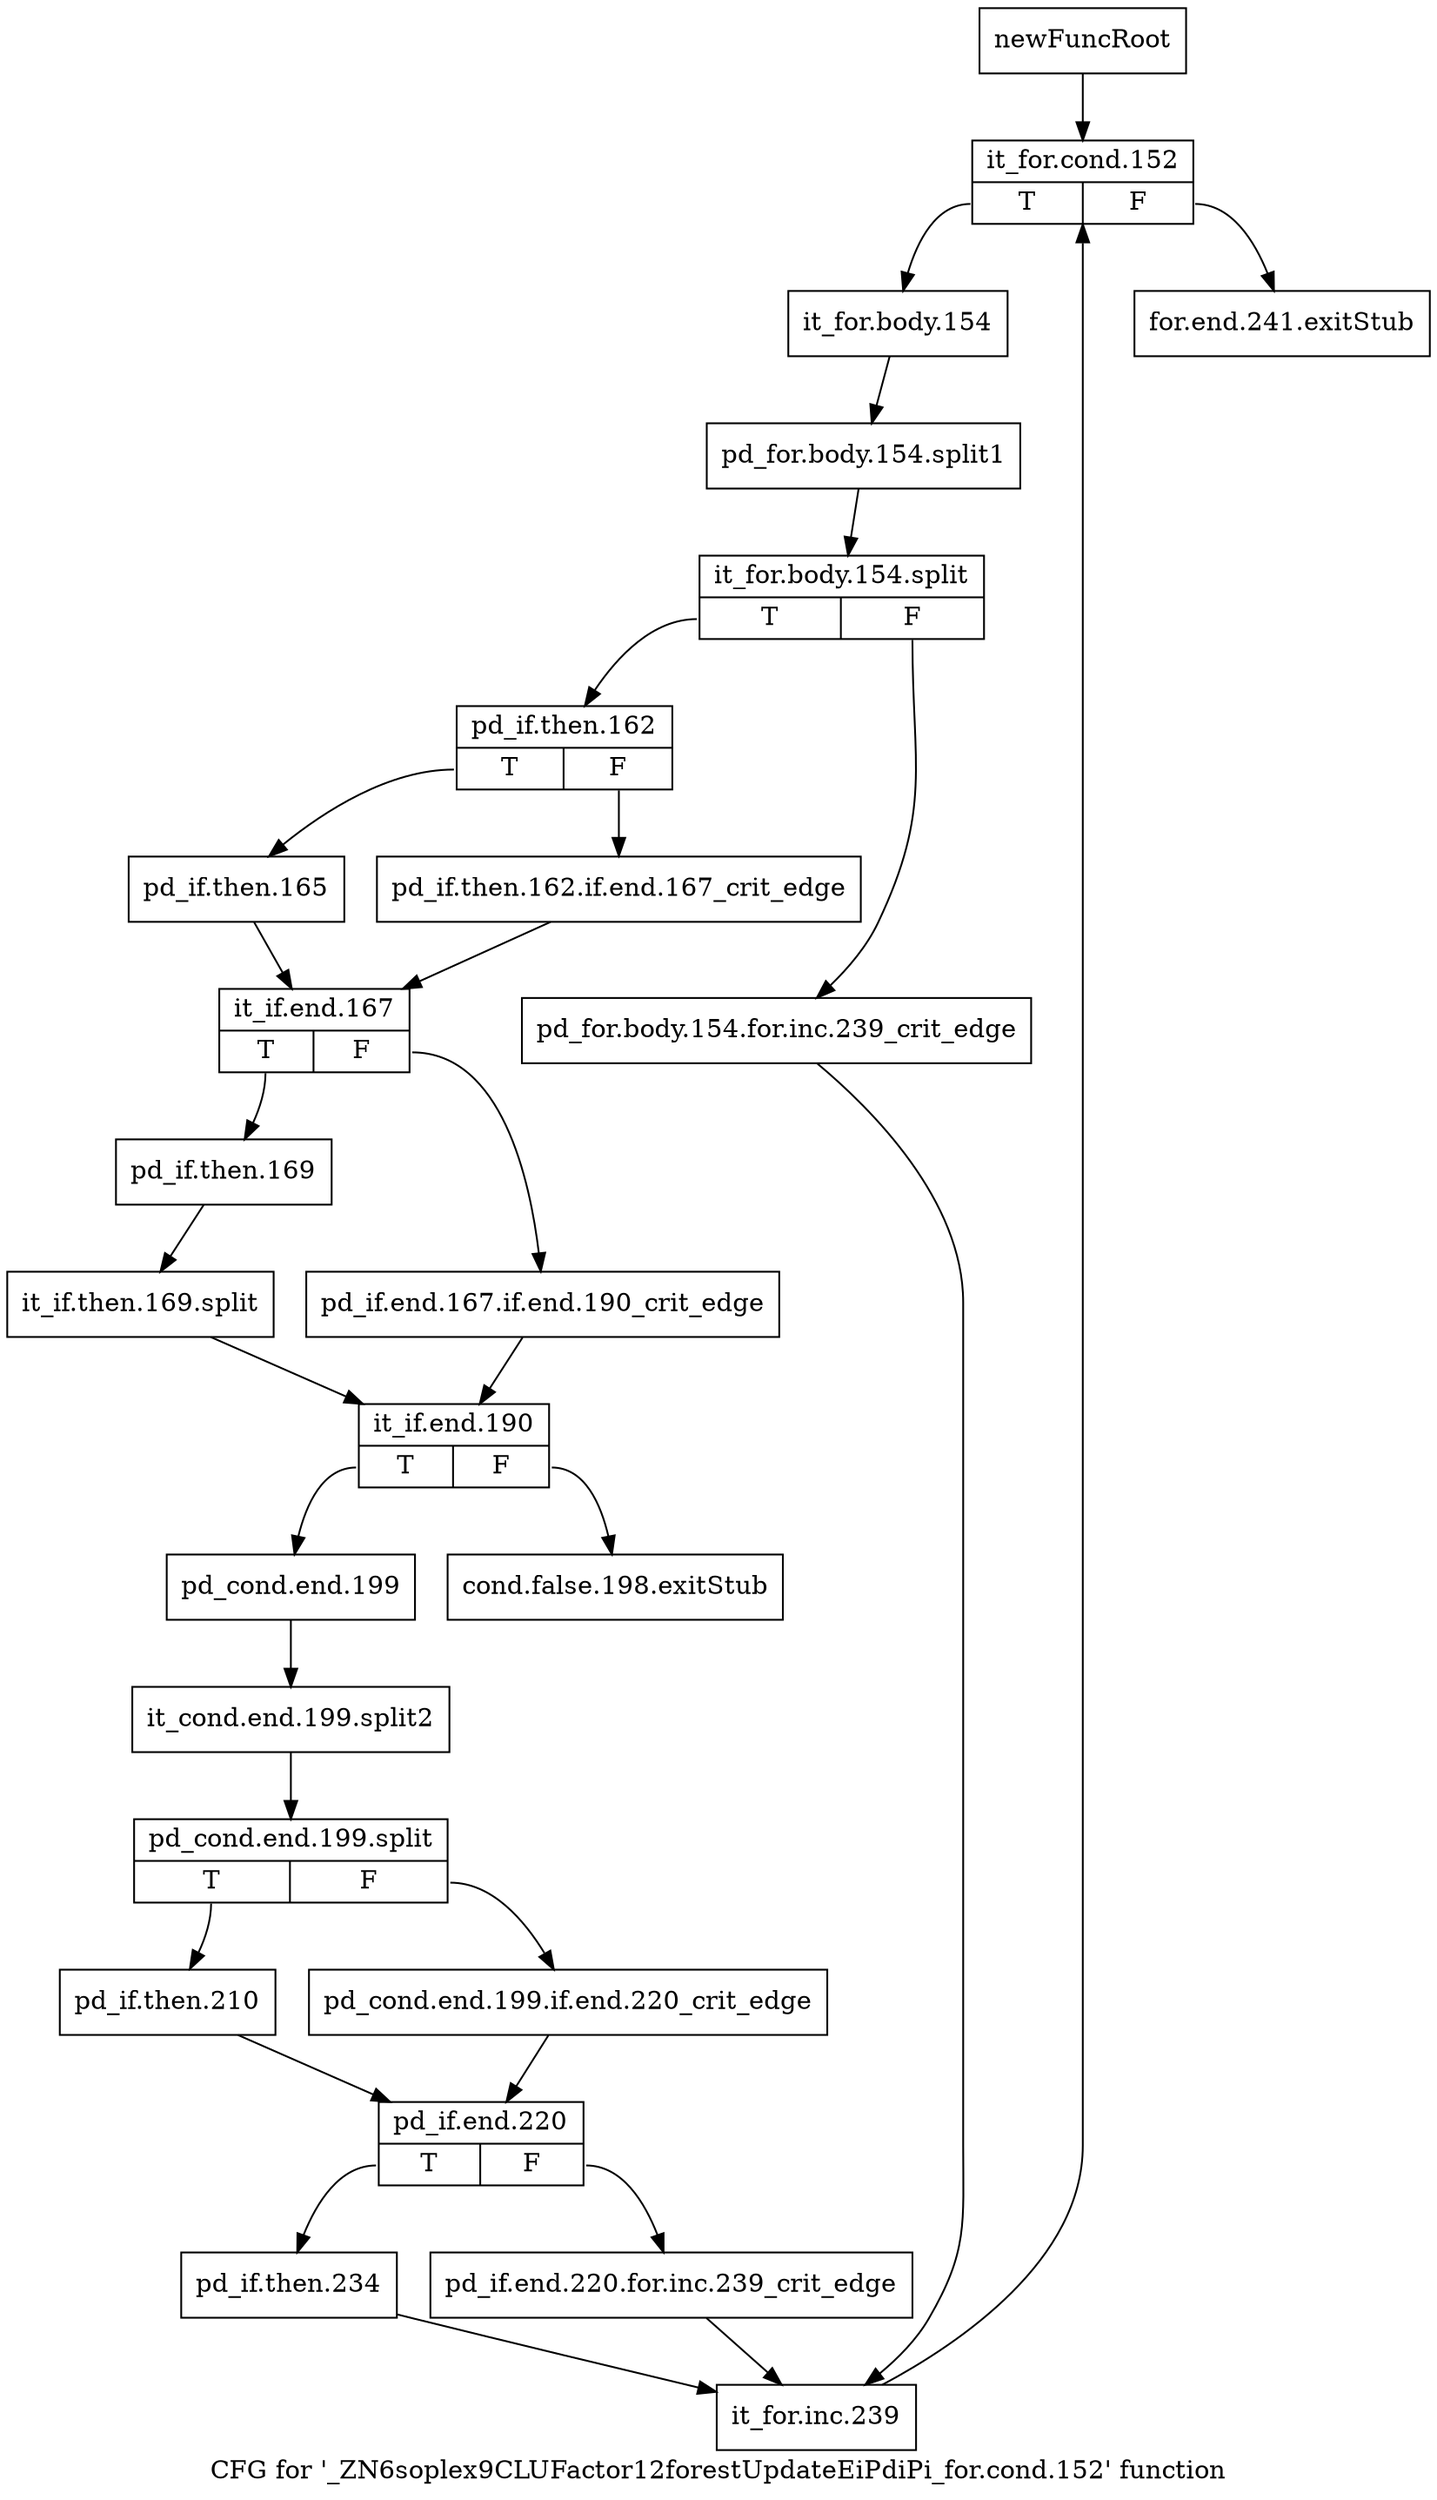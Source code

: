 digraph "CFG for '_ZN6soplex9CLUFactor12forestUpdateEiPdiPi_for.cond.152' function" {
	label="CFG for '_ZN6soplex9CLUFactor12forestUpdateEiPdiPi_for.cond.152' function";

	Node0x2cd4c20 [shape=record,label="{newFuncRoot}"];
	Node0x2cd4c20 -> Node0x2cd4d10;
	Node0x2cd4c70 [shape=record,label="{for.end.241.exitStub}"];
	Node0x2cd4cc0 [shape=record,label="{cond.false.198.exitStub}"];
	Node0x2cd4d10 [shape=record,label="{it_for.cond.152|{<s0>T|<s1>F}}"];
	Node0x2cd4d10:s0 -> Node0x2cd4d60;
	Node0x2cd4d10:s1 -> Node0x2cd4c70;
	Node0x2cd4d60 [shape=record,label="{it_for.body.154}"];
	Node0x2cd4d60 -> Node0x331d070;
	Node0x331d070 [shape=record,label="{pd_for.body.154.split1}"];
	Node0x331d070 -> Node0x331d600;
	Node0x331d600 [shape=record,label="{it_for.body.154.split|{<s0>T|<s1>F}}"];
	Node0x331d600:s0 -> Node0x2cd4e00;
	Node0x331d600:s1 -> Node0x2cd4db0;
	Node0x2cd4db0 [shape=record,label="{pd_for.body.154.for.inc.239_crit_edge}"];
	Node0x2cd4db0 -> Node0x2cd5210;
	Node0x2cd4e00 [shape=record,label="{pd_if.then.162|{<s0>T|<s1>F}}"];
	Node0x2cd4e00:s0 -> Node0x2cd4ea0;
	Node0x2cd4e00:s1 -> Node0x2cd4e50;
	Node0x2cd4e50 [shape=record,label="{pd_if.then.162.if.end.167_crit_edge}"];
	Node0x2cd4e50 -> Node0x2cd4ef0;
	Node0x2cd4ea0 [shape=record,label="{pd_if.then.165}"];
	Node0x2cd4ea0 -> Node0x2cd4ef0;
	Node0x2cd4ef0 [shape=record,label="{it_if.end.167|{<s0>T|<s1>F}}"];
	Node0x2cd4ef0:s0 -> Node0x2cd4f90;
	Node0x2cd4ef0:s1 -> Node0x2cd4f40;
	Node0x2cd4f40 [shape=record,label="{pd_if.end.167.if.end.190_crit_edge}"];
	Node0x2cd4f40 -> Node0x2cd4fe0;
	Node0x2cd4f90 [shape=record,label="{pd_if.then.169}"];
	Node0x2cd4f90 -> Node0x33289a0;
	Node0x33289a0 [shape=record,label="{it_if.then.169.split}"];
	Node0x33289a0 -> Node0x2cd4fe0;
	Node0x2cd4fe0 [shape=record,label="{it_if.end.190|{<s0>T|<s1>F}}"];
	Node0x2cd4fe0:s0 -> Node0x2cd5030;
	Node0x2cd4fe0:s1 -> Node0x2cd4cc0;
	Node0x2cd5030 [shape=record,label="{pd_cond.end.199}"];
	Node0x2cd5030 -> Node0x3445bf0;
	Node0x3445bf0 [shape=record,label="{it_cond.end.199.split2}"];
	Node0x3445bf0 -> Node0x3328770;
	Node0x3328770 [shape=record,label="{pd_cond.end.199.split|{<s0>T|<s1>F}}"];
	Node0x3328770:s0 -> Node0x2cd50d0;
	Node0x3328770:s1 -> Node0x2cd5080;
	Node0x2cd5080 [shape=record,label="{pd_cond.end.199.if.end.220_crit_edge}"];
	Node0x2cd5080 -> Node0x2cd5120;
	Node0x2cd50d0 [shape=record,label="{pd_if.then.210}"];
	Node0x2cd50d0 -> Node0x2cd5120;
	Node0x2cd5120 [shape=record,label="{pd_if.end.220|{<s0>T|<s1>F}}"];
	Node0x2cd5120:s0 -> Node0x2cd51c0;
	Node0x2cd5120:s1 -> Node0x2cd5170;
	Node0x2cd5170 [shape=record,label="{pd_if.end.220.for.inc.239_crit_edge}"];
	Node0x2cd5170 -> Node0x2cd5210;
	Node0x2cd51c0 [shape=record,label="{pd_if.then.234}"];
	Node0x2cd51c0 -> Node0x2cd5210;
	Node0x2cd5210 [shape=record,label="{it_for.inc.239}"];
	Node0x2cd5210 -> Node0x2cd4d10;
}
